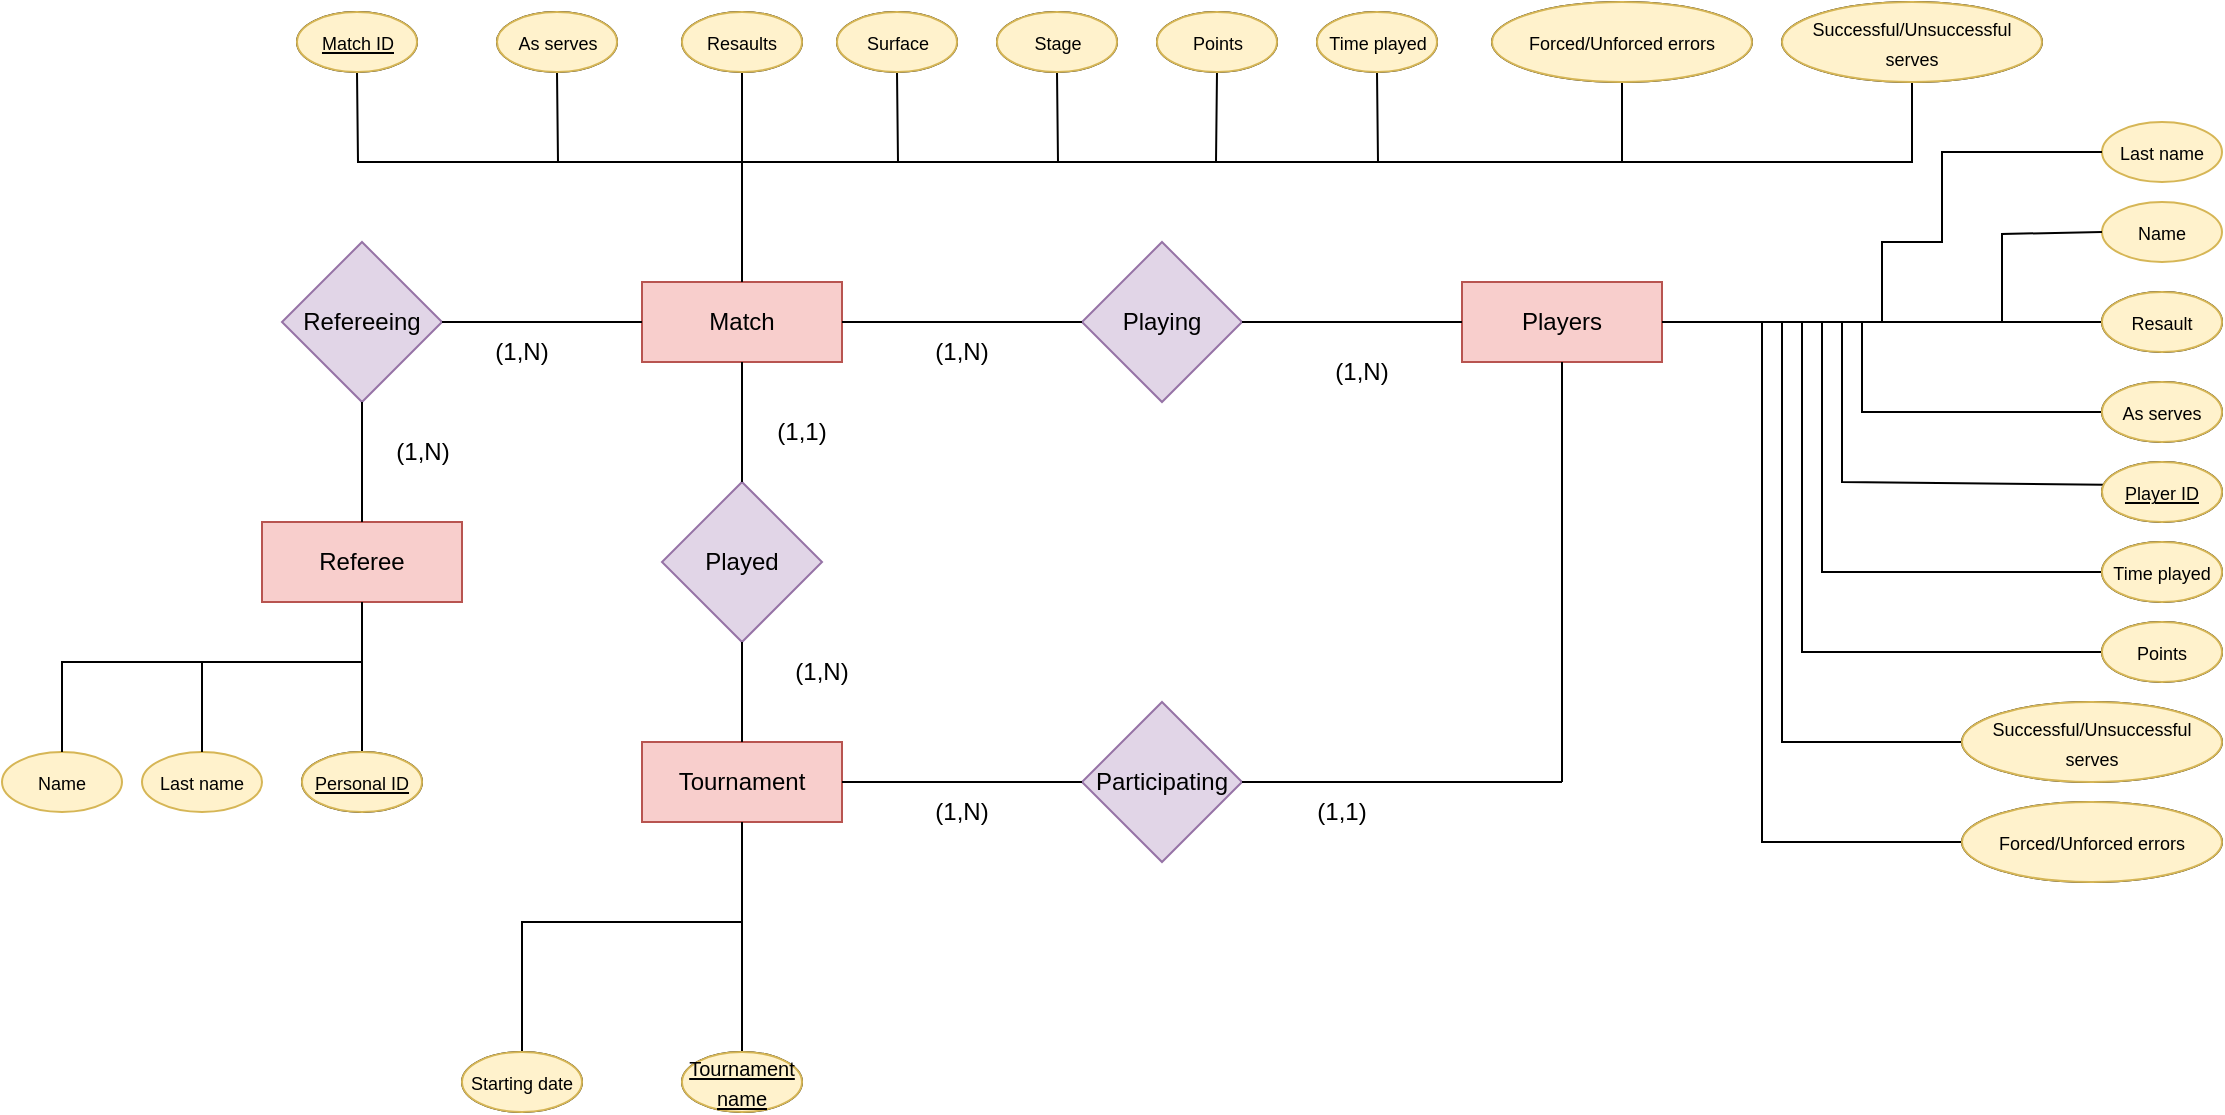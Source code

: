 <mxfile version="21.1.4">
  <diagram name="Page-1" id="ivi_GzzBbnTKShinMN6c">
    <mxGraphModel dx="851" dy="475" grid="1" gridSize="10" guides="1" tooltips="1" connect="1" arrows="1" fold="1" page="1" pageScale="1" pageWidth="850" pageHeight="1100" math="0" shadow="0">
      <root>
        <mxCell id="0" />
        <mxCell id="1" parent="0" />
        <mxCell id="JiS2Ytl3aRO11iRvN7Su-1" value="Played" style="rhombus;whiteSpace=wrap;html=1;fillColor=#e1d5e7;strokeColor=#9673a6;" parent="1" vertex="1">
          <mxGeometry x="570" y="480" width="80" height="80" as="geometry" />
        </mxCell>
        <mxCell id="JiS2Ytl3aRO11iRvN7Su-3" value="Tournament" style="rounded=0;whiteSpace=wrap;html=1;fillColor=#f8cecc;strokeColor=#b85450;" parent="1" vertex="1">
          <mxGeometry x="560" y="610" width="100" height="40" as="geometry" />
        </mxCell>
        <mxCell id="JiS2Ytl3aRO11iRvN7Su-4" value="" style="endArrow=none;html=1;rounded=0;exitX=0.5;exitY=0;exitDx=0;exitDy=0;entryX=0.5;entryY=1;entryDx=0;entryDy=0;" parent="1" source="JiS2Ytl3aRO11iRvN7Su-3" target="JiS2Ytl3aRO11iRvN7Su-1" edge="1">
          <mxGeometry width="50" height="50" relative="1" as="geometry">
            <mxPoint x="560" y="540" as="sourcePoint" />
            <mxPoint x="610" y="490" as="targetPoint" />
          </mxGeometry>
        </mxCell>
        <mxCell id="JiS2Ytl3aRO11iRvN7Su-6" value="Match" style="rounded=0;whiteSpace=wrap;html=1;fillColor=#f8cecc;strokeColor=#b85450;" parent="1" vertex="1">
          <mxGeometry x="560" y="380" width="100" height="40" as="geometry" />
        </mxCell>
        <mxCell id="JiS2Ytl3aRO11iRvN7Su-9" value="(1,N)" style="text;html=1;strokeColor=none;fillColor=none;align=center;verticalAlign=middle;whiteSpace=wrap;rounded=0;" parent="1" vertex="1">
          <mxGeometry x="620" y="560" width="60" height="30" as="geometry" />
        </mxCell>
        <mxCell id="JiS2Ytl3aRO11iRvN7Su-10" value="(1,1)" style="text;html=1;strokeColor=none;fillColor=none;align=center;verticalAlign=middle;whiteSpace=wrap;rounded=0;" parent="1" vertex="1">
          <mxGeometry x="610" y="440" width="60" height="30" as="geometry" />
        </mxCell>
        <mxCell id="JiS2Ytl3aRO11iRvN7Su-11" value="Refereeing" style="rhombus;whiteSpace=wrap;html=1;fillColor=#e1d5e7;strokeColor=#9673a6;" parent="1" vertex="1">
          <mxGeometry x="380" y="360" width="80" height="80" as="geometry" />
        </mxCell>
        <mxCell id="JiS2Ytl3aRO11iRvN7Su-15" value="" style="endArrow=none;html=1;rounded=0;exitX=1;exitY=0.5;exitDx=0;exitDy=0;" parent="1" source="JiS2Ytl3aRO11iRvN7Su-11" edge="1">
          <mxGeometry width="50" height="50" relative="1" as="geometry">
            <mxPoint x="510" y="450" as="sourcePoint" />
            <mxPoint x="560" y="400" as="targetPoint" />
          </mxGeometry>
        </mxCell>
        <mxCell id="JiS2Ytl3aRO11iRvN7Su-17" value="Referee" style="rounded=0;whiteSpace=wrap;html=1;fillColor=#f8cecc;strokeColor=#b85450;" parent="1" vertex="1">
          <mxGeometry x="370" y="500" width="100" height="40" as="geometry" />
        </mxCell>
        <mxCell id="JiS2Ytl3aRO11iRvN7Su-19" value="(1,N)" style="text;html=1;strokeColor=none;fillColor=none;align=center;verticalAlign=middle;whiteSpace=wrap;rounded=0;" parent="1" vertex="1">
          <mxGeometry x="470" y="400" width="60" height="30" as="geometry" />
        </mxCell>
        <mxCell id="JiS2Ytl3aRO11iRvN7Su-20" value="(1,N)" style="text;html=1;align=center;verticalAlign=middle;resizable=0;points=[];autosize=1;strokeColor=none;fillColor=none;" parent="1" vertex="1">
          <mxGeometry x="425" y="450" width="50" height="30" as="geometry" />
        </mxCell>
        <mxCell id="JiS2Ytl3aRO11iRvN7Su-22" value="Playing" style="rhombus;whiteSpace=wrap;html=1;fillColor=#e1d5e7;strokeColor=#9673a6;" parent="1" vertex="1">
          <mxGeometry x="780" y="360" width="80" height="80" as="geometry" />
        </mxCell>
        <mxCell id="JiS2Ytl3aRO11iRvN7Su-23" value="" style="endArrow=none;html=1;rounded=0;exitX=1;exitY=0.5;exitDx=0;exitDy=0;entryX=0;entryY=0.5;entryDx=0;entryDy=0;" parent="1" source="JiS2Ytl3aRO11iRvN7Su-6" target="JiS2Ytl3aRO11iRvN7Su-22" edge="1">
          <mxGeometry width="50" height="50" relative="1" as="geometry">
            <mxPoint x="680" y="450" as="sourcePoint" />
            <mxPoint x="730" y="400" as="targetPoint" />
          </mxGeometry>
        </mxCell>
        <mxCell id="JiS2Ytl3aRO11iRvN7Su-24" value="Players" style="rounded=0;whiteSpace=wrap;html=1;fillColor=#f8cecc;strokeColor=#b85450;" parent="1" vertex="1">
          <mxGeometry x="970" y="380" width="100" height="40" as="geometry" />
        </mxCell>
        <mxCell id="JiS2Ytl3aRO11iRvN7Su-26" value="(1,N)" style="text;html=1;strokeColor=none;fillColor=none;align=center;verticalAlign=middle;whiteSpace=wrap;rounded=0;" parent="1" vertex="1">
          <mxGeometry x="890" y="410" width="60" height="30" as="geometry" />
        </mxCell>
        <mxCell id="JiS2Ytl3aRO11iRvN7Su-27" value="(1,N)" style="text;html=1;strokeColor=none;fillColor=none;align=center;verticalAlign=middle;whiteSpace=wrap;rounded=0;" parent="1" vertex="1">
          <mxGeometry x="690" y="400" width="60" height="30" as="geometry" />
        </mxCell>
        <mxCell id="JiS2Ytl3aRO11iRvN7Su-29" value="Participating" style="rhombus;whiteSpace=wrap;html=1;fillColor=#e1d5e7;strokeColor=#9673a6;" parent="1" vertex="1">
          <mxGeometry x="780" y="590" width="80" height="80" as="geometry" />
        </mxCell>
        <mxCell id="JiS2Ytl3aRO11iRvN7Su-31" value="" style="endArrow=none;html=1;rounded=0;exitX=1;exitY=0.5;exitDx=0;exitDy=0;" parent="1" source="JiS2Ytl3aRO11iRvN7Su-3" edge="1">
          <mxGeometry width="50" height="50" relative="1" as="geometry">
            <mxPoint x="730" y="680" as="sourcePoint" />
            <mxPoint x="780" y="630" as="targetPoint" />
          </mxGeometry>
        </mxCell>
        <mxCell id="JiS2Ytl3aRO11iRvN7Su-33" value="(1,N)" style="text;html=1;strokeColor=none;fillColor=none;align=center;verticalAlign=middle;whiteSpace=wrap;rounded=0;" parent="1" vertex="1">
          <mxGeometry x="690" y="630" width="60" height="30" as="geometry" />
        </mxCell>
        <mxCell id="JiS2Ytl3aRO11iRvN7Su-35" value="&lt;font style=&quot;font-size: 9px;&quot;&gt;&lt;u&gt;Personal ID&lt;/u&gt;&lt;/font&gt;" style="ellipse;whiteSpace=wrap;html=1;" parent="1" vertex="1">
          <mxGeometry x="390" y="615" width="60" height="30" as="geometry" />
        </mxCell>
        <mxCell id="JiS2Ytl3aRO11iRvN7Su-36" value="" style="endArrow=none;html=1;rounded=0;entryX=0.5;entryY=0;entryDx=0;entryDy=0;" parent="1" target="gjMS_P8bk0o3SLN0zVJh-17" edge="1">
          <mxGeometry width="50" height="50" relative="1" as="geometry">
            <mxPoint x="420" y="540" as="sourcePoint" />
            <mxPoint x="419.81" y="560" as="targetPoint" />
          </mxGeometry>
        </mxCell>
        <mxCell id="JiS2Ytl3aRO11iRvN7Su-37" value="&lt;font size=&quot;1&quot;&gt;&lt;u&gt;Name&lt;/u&gt;&lt;/font&gt;" style="ellipse;whiteSpace=wrap;html=1;" parent="1" vertex="1">
          <mxGeometry x="580" y="765" width="60" height="30" as="geometry" />
        </mxCell>
        <mxCell id="JiS2Ytl3aRO11iRvN7Su-38" value="&lt;font size=&quot;1&quot;&gt;&lt;span style=&quot;font-size: 9px;&quot;&gt;Starting date&lt;/span&gt;&lt;/font&gt;" style="ellipse;whiteSpace=wrap;html=1;" parent="1" vertex="1">
          <mxGeometry x="470" y="765" width="60" height="30" as="geometry" />
        </mxCell>
        <mxCell id="JiS2Ytl3aRO11iRvN7Su-39" value="" style="endArrow=none;html=1;rounded=0;entryX=0.5;entryY=1;entryDx=0;entryDy=0;exitX=0.5;exitY=0;exitDx=0;exitDy=0;" parent="1" source="gjMS_P8bk0o3SLN0zVJh-18" target="JiS2Ytl3aRO11iRvN7Su-3" edge="1">
          <mxGeometry width="50" height="50" relative="1" as="geometry">
            <mxPoint x="560" y="690" as="sourcePoint" />
            <mxPoint x="610" y="640" as="targetPoint" />
          </mxGeometry>
        </mxCell>
        <mxCell id="JiS2Ytl3aRO11iRvN7Su-40" value="" style="endArrow=none;html=1;rounded=0;entryX=0.5;entryY=1;entryDx=0;entryDy=0;exitX=0.5;exitY=0;exitDx=0;exitDy=0;" parent="1" source="gjMS_P8bk0o3SLN0zVJh-19" target="JiS2Ytl3aRO11iRvN7Su-3" edge="1">
          <mxGeometry width="50" height="50" relative="1" as="geometry">
            <mxPoint x="570" y="700" as="sourcePoint" />
            <mxPoint x="620" y="660" as="targetPoint" />
            <Array as="points">
              <mxPoint x="500" y="700" />
              <mxPoint x="610" y="700" />
            </Array>
          </mxGeometry>
        </mxCell>
        <mxCell id="JiS2Ytl3aRO11iRvN7Su-61" value="&lt;font style=&quot;font-size: 9px;&quot;&gt;&lt;u&gt;Match ID&lt;/u&gt;&lt;/font&gt;" style="ellipse;whiteSpace=wrap;html=1;" parent="1" vertex="1">
          <mxGeometry x="387.5" y="245" width="60" height="30" as="geometry" />
        </mxCell>
        <mxCell id="JiS2Ytl3aRO11iRvN7Su-62" value="&lt;font size=&quot;1&quot;&gt;&lt;span style=&quot;font-size: 9px;&quot;&gt;Successful/Unsuccessful serves&lt;/span&gt;&lt;/font&gt;" style="ellipse;whiteSpace=wrap;html=1;" parent="1" vertex="1">
          <mxGeometry x="1130" y="240" width="130" height="40" as="geometry" />
        </mxCell>
        <mxCell id="JiS2Ytl3aRO11iRvN7Su-63" value="&lt;font size=&quot;1&quot;&gt;&lt;span style=&quot;font-size: 9px;&quot;&gt;As serves&lt;/span&gt;&lt;/font&gt;" style="ellipse;whiteSpace=wrap;html=1;" parent="1" vertex="1">
          <mxGeometry x="487.5" y="245" width="60" height="30" as="geometry" />
        </mxCell>
        <mxCell id="JiS2Ytl3aRO11iRvN7Su-64" value="&lt;font size=&quot;1&quot;&gt;&lt;span style=&quot;font-size: 9px;&quot;&gt;Points&lt;/span&gt;&lt;/font&gt;" style="ellipse;whiteSpace=wrap;html=1;" parent="1" vertex="1">
          <mxGeometry x="817.5" y="245" width="60" height="30" as="geometry" />
        </mxCell>
        <mxCell id="JiS2Ytl3aRO11iRvN7Su-68" value="&lt;font size=&quot;1&quot;&gt;&lt;span style=&quot;font-size: 9px;&quot;&gt;Forced/Unforced errors&lt;/span&gt;&lt;/font&gt;" style="ellipse;whiteSpace=wrap;html=1;" parent="1" vertex="1">
          <mxGeometry x="985" y="240" width="130" height="40" as="geometry" />
        </mxCell>
        <mxCell id="JiS2Ytl3aRO11iRvN7Su-69" value="&lt;font size=&quot;1&quot;&gt;&lt;span style=&quot;font-size: 9px;&quot;&gt;Time played&lt;/span&gt;&lt;/font&gt;" style="ellipse;whiteSpace=wrap;html=1;" parent="1" vertex="1">
          <mxGeometry x="897.5" y="245" width="60" height="30" as="geometry" />
        </mxCell>
        <mxCell id="JiS2Ytl3aRO11iRvN7Su-71" value="&lt;font size=&quot;1&quot;&gt;&lt;span style=&quot;font-size: 9px;&quot;&gt;Resaults&lt;/span&gt;&lt;/font&gt;" style="ellipse;whiteSpace=wrap;html=1;" parent="1" vertex="1">
          <mxGeometry x="580" y="245" width="60" height="30" as="geometry" />
        </mxCell>
        <mxCell id="JiS2Ytl3aRO11iRvN7Su-72" value="" style="endArrow=none;html=1;rounded=0;entryX=0.5;entryY=1;entryDx=0;entryDy=0;exitX=0.5;exitY=0;exitDx=0;exitDy=0;" parent="1" source="JiS2Ytl3aRO11iRvN7Su-6" target="JiS2Ytl3aRO11iRvN7Su-61" edge="1">
          <mxGeometry width="50" height="50" relative="1" as="geometry">
            <mxPoint x="610" y="260" as="sourcePoint" />
            <mxPoint x="660" y="210" as="targetPoint" />
            <Array as="points">
              <mxPoint x="610" y="320" />
              <mxPoint x="418" y="320" />
            </Array>
          </mxGeometry>
        </mxCell>
        <mxCell id="JiS2Ytl3aRO11iRvN7Su-73" value="" style="endArrow=none;html=1;rounded=0;entryX=0.5;entryY=1;entryDx=0;entryDy=0;exitX=0.5;exitY=0;exitDx=0;exitDy=0;" parent="1" source="JiS2Ytl3aRO11iRvN7Su-6" target="JiS2Ytl3aRO11iRvN7Su-62" edge="1">
          <mxGeometry width="50" height="50" relative="1" as="geometry">
            <mxPoint x="610" y="260" as="sourcePoint" />
            <mxPoint x="530" y="190" as="targetPoint" />
            <Array as="points">
              <mxPoint x="610" y="320" />
              <mxPoint x="1195" y="320" />
            </Array>
          </mxGeometry>
        </mxCell>
        <mxCell id="JiS2Ytl3aRO11iRvN7Su-75" value="" style="endArrow=none;html=1;rounded=0;entryX=0.5;entryY=1;entryDx=0;entryDy=0;exitX=0.5;exitY=0;exitDx=0;exitDy=0;" parent="1" source="JiS2Ytl3aRO11iRvN7Su-6" target="JiS2Ytl3aRO11iRvN7Su-71" edge="1">
          <mxGeometry width="50" height="50" relative="1" as="geometry">
            <mxPoint x="610" y="260" as="sourcePoint" />
            <mxPoint x="660" y="210" as="targetPoint" />
          </mxGeometry>
        </mxCell>
        <mxCell id="JiS2Ytl3aRO11iRvN7Su-76" value="" style="endArrow=none;html=1;rounded=0;entryX=0.5;entryY=1;entryDx=0;entryDy=0;exitX=0.5;exitY=0;exitDx=0;exitDy=0;" parent="1" source="JiS2Ytl3aRO11iRvN7Su-6" target="JiS2Ytl3aRO11iRvN7Su-63" edge="1">
          <mxGeometry width="50" height="50" relative="1" as="geometry">
            <mxPoint x="610" y="260" as="sourcePoint" />
            <mxPoint x="660" y="210" as="targetPoint" />
            <Array as="points">
              <mxPoint x="610" y="320" />
              <mxPoint x="518" y="320" />
            </Array>
          </mxGeometry>
        </mxCell>
        <mxCell id="JiS2Ytl3aRO11iRvN7Su-77" value="" style="endArrow=none;html=1;rounded=0;entryX=0.5;entryY=1;entryDx=0;entryDy=0;exitX=0.5;exitY=0;exitDx=0;exitDy=0;" parent="1" source="JiS2Ytl3aRO11iRvN7Su-6" target="JiS2Ytl3aRO11iRvN7Su-64" edge="1">
          <mxGeometry width="50" height="50" relative="1" as="geometry">
            <mxPoint x="610" y="260" as="sourcePoint" />
            <mxPoint x="660" y="210" as="targetPoint" />
            <Array as="points">
              <mxPoint x="610" y="320" />
              <mxPoint x="847" y="320" />
            </Array>
          </mxGeometry>
        </mxCell>
        <mxCell id="JiS2Ytl3aRO11iRvN7Su-78" value="" style="endArrow=none;html=1;rounded=0;entryX=0.5;entryY=1;entryDx=0;entryDy=0;exitX=0.5;exitY=0;exitDx=0;exitDy=0;" parent="1" source="JiS2Ytl3aRO11iRvN7Su-6" target="gjMS_P8bk0o3SLN0zVJh-9" edge="1">
          <mxGeometry width="50" height="50" relative="1" as="geometry">
            <mxPoint x="610" y="260" as="sourcePoint" />
            <mxPoint x="660" y="210" as="targetPoint" />
            <Array as="points">
              <mxPoint x="610" y="320" />
              <mxPoint x="1050" y="320" />
            </Array>
          </mxGeometry>
        </mxCell>
        <mxCell id="JiS2Ytl3aRO11iRvN7Su-79" value="" style="endArrow=none;html=1;rounded=0;entryX=0.5;entryY=1;entryDx=0;entryDy=0;exitX=0.5;exitY=0;exitDx=0;exitDy=0;" parent="1" source="JiS2Ytl3aRO11iRvN7Su-6" target="JiS2Ytl3aRO11iRvN7Su-69" edge="1">
          <mxGeometry width="50" height="50" relative="1" as="geometry">
            <mxPoint x="610" y="260" as="sourcePoint" />
            <mxPoint x="660" y="210" as="targetPoint" />
            <Array as="points">
              <mxPoint x="610" y="320" />
              <mxPoint x="928" y="320" />
            </Array>
          </mxGeometry>
        </mxCell>
        <mxCell id="JiS2Ytl3aRO11iRvN7Su-88" value="&lt;font size=&quot;1&quot;&gt;&lt;span style=&quot;font-size: 9px;&quot;&gt;Stage&lt;/span&gt;&lt;/font&gt;" style="ellipse;whiteSpace=wrap;html=1;" parent="1" vertex="1">
          <mxGeometry x="737.5" y="245" width="60" height="30" as="geometry" />
        </mxCell>
        <mxCell id="JiS2Ytl3aRO11iRvN7Su-89" value="" style="endArrow=none;html=1;rounded=0;entryX=0.5;entryY=1;entryDx=0;entryDy=0;exitX=0.5;exitY=0;exitDx=0;exitDy=0;" parent="1" source="JiS2Ytl3aRO11iRvN7Su-6" target="JiS2Ytl3aRO11iRvN7Su-88" edge="1">
          <mxGeometry width="50" height="50" relative="1" as="geometry">
            <mxPoint x="610" y="260" as="sourcePoint" />
            <mxPoint x="655" y="210" as="targetPoint" />
            <Array as="points">
              <mxPoint x="610" y="320" />
              <mxPoint x="768" y="320" />
            </Array>
          </mxGeometry>
        </mxCell>
        <mxCell id="JiS2Ytl3aRO11iRvN7Su-92" value="&lt;font size=&quot;1&quot;&gt;Surface&lt;/font&gt;" style="ellipse;whiteSpace=wrap;html=1;" parent="1" vertex="1">
          <mxGeometry x="657.5" y="245" width="60" height="30" as="geometry" />
        </mxCell>
        <mxCell id="JiS2Ytl3aRO11iRvN7Su-97" value="" style="endArrow=none;html=1;rounded=0;entryX=0.5;entryY=1;entryDx=0;entryDy=0;exitX=0.5;exitY=0;exitDx=0;exitDy=0;" parent="1" source="JiS2Ytl3aRO11iRvN7Su-6" target="JiS2Ytl3aRO11iRvN7Su-92" edge="1">
          <mxGeometry width="50" height="50" relative="1" as="geometry">
            <mxPoint x="620" y="280" as="sourcePoint" />
            <mxPoint x="660" y="210" as="targetPoint" />
            <Array as="points">
              <mxPoint x="610" y="320" />
              <mxPoint x="688" y="320" />
            </Array>
          </mxGeometry>
        </mxCell>
        <mxCell id="JiS2Ytl3aRO11iRvN7Su-99" value="" style="endArrow=none;html=1;rounded=0;" parent="1" edge="1">
          <mxGeometry width="50" height="50" relative="1" as="geometry">
            <mxPoint x="860" y="630" as="sourcePoint" />
            <mxPoint x="1020" y="630" as="targetPoint" />
          </mxGeometry>
        </mxCell>
        <mxCell id="JiS2Ytl3aRO11iRvN7Su-105" value="(1,1)" style="text;html=1;strokeColor=none;fillColor=none;align=center;verticalAlign=middle;whiteSpace=wrap;rounded=0;" parent="1" vertex="1">
          <mxGeometry x="880" y="630" width="60" height="30" as="geometry" />
        </mxCell>
        <mxCell id="JiS2Ytl3aRO11iRvN7Su-106" value="&lt;font style=&quot;font-size: 9px;&quot;&gt;&lt;u&gt;Personal ID&lt;/u&gt;&lt;/font&gt;" style="ellipse;whiteSpace=wrap;html=1;" parent="1" vertex="1">
          <mxGeometry x="1290" y="470" width="60" height="30" as="geometry" />
        </mxCell>
        <mxCell id="JiS2Ytl3aRO11iRvN7Su-107" value="&lt;font size=&quot;1&quot;&gt;&lt;span style=&quot;font-size: 9px;&quot;&gt;Successful/Unsuccessful serves&lt;/span&gt;&lt;/font&gt;" style="ellipse;whiteSpace=wrap;html=1;" parent="1" vertex="1">
          <mxGeometry x="1220" y="590" width="130" height="40" as="geometry" />
        </mxCell>
        <mxCell id="JiS2Ytl3aRO11iRvN7Su-108" value="&lt;font size=&quot;1&quot;&gt;&lt;span style=&quot;font-size: 9px;&quot;&gt;As serves&lt;/span&gt;&lt;/font&gt;" style="ellipse;whiteSpace=wrap;html=1;" parent="1" vertex="1">
          <mxGeometry x="1290" y="430" width="60" height="30" as="geometry" />
        </mxCell>
        <mxCell id="JiS2Ytl3aRO11iRvN7Su-109" value="&lt;font size=&quot;1&quot;&gt;&lt;span style=&quot;font-size: 9px;&quot;&gt;Time played&lt;/span&gt;&lt;/font&gt;" style="ellipse;whiteSpace=wrap;html=1;" parent="1" vertex="1">
          <mxGeometry x="1290" y="510" width="60" height="30" as="geometry" />
        </mxCell>
        <mxCell id="JiS2Ytl3aRO11iRvN7Su-110" value="&lt;font size=&quot;1&quot;&gt;&lt;span style=&quot;font-size: 9px;&quot;&gt;Forced/Unforced errors&lt;/span&gt;&lt;/font&gt;" style="ellipse;whiteSpace=wrap;html=1;" parent="1" vertex="1">
          <mxGeometry x="1220" y="640" width="130" height="40" as="geometry" />
        </mxCell>
        <mxCell id="JiS2Ytl3aRO11iRvN7Su-111" value="&lt;font size=&quot;1&quot;&gt;&lt;span style=&quot;font-size: 9px;&quot;&gt;Points&lt;/span&gt;&lt;/font&gt;" style="ellipse;whiteSpace=wrap;html=1;" parent="1" vertex="1">
          <mxGeometry x="1290" y="550" width="60" height="30" as="geometry" />
        </mxCell>
        <mxCell id="JiS2Ytl3aRO11iRvN7Su-112" value="&lt;font size=&quot;1&quot;&gt;&lt;span style=&quot;font-size: 9px;&quot;&gt;Resault&lt;/span&gt;&lt;/font&gt;" style="ellipse;whiteSpace=wrap;html=1;" parent="1" vertex="1">
          <mxGeometry x="1290" y="385" width="60" height="30" as="geometry" />
        </mxCell>
        <mxCell id="JiS2Ytl3aRO11iRvN7Su-117" value="" style="endArrow=none;html=1;rounded=0;entryX=0;entryY=0.5;entryDx=0;entryDy=0;exitX=1;exitY=0.5;exitDx=0;exitDy=0;" parent="1" source="JiS2Ytl3aRO11iRvN7Su-24" target="JiS2Ytl3aRO11iRvN7Su-112" edge="1">
          <mxGeometry width="50" height="50" relative="1" as="geometry">
            <mxPoint x="870" y="430" as="sourcePoint" />
            <mxPoint x="920" y="380" as="targetPoint" />
          </mxGeometry>
        </mxCell>
        <mxCell id="JiS2Ytl3aRO11iRvN7Su-118" value="" style="endArrow=none;html=1;rounded=0;entryX=0;entryY=0.5;entryDx=0;entryDy=0;exitX=1;exitY=0.5;exitDx=0;exitDy=0;" parent="1" source="JiS2Ytl3aRO11iRvN7Su-24" target="JiS2Ytl3aRO11iRvN7Su-108" edge="1">
          <mxGeometry width="50" height="50" relative="1" as="geometry">
            <mxPoint x="870" y="430" as="sourcePoint" />
            <mxPoint x="920" y="380" as="targetPoint" />
            <Array as="points">
              <mxPoint x="1170" y="400" />
              <mxPoint x="1170" y="445" />
            </Array>
          </mxGeometry>
        </mxCell>
        <mxCell id="JiS2Ytl3aRO11iRvN7Su-119" value="" style="endArrow=none;html=1;rounded=0;entryX=0.017;entryY=0.378;entryDx=0;entryDy=0;entryPerimeter=0;exitX=1;exitY=0.5;exitDx=0;exitDy=0;" parent="1" source="JiS2Ytl3aRO11iRvN7Su-24" target="JiS2Ytl3aRO11iRvN7Su-106" edge="1">
          <mxGeometry width="50" height="50" relative="1" as="geometry">
            <mxPoint x="870" y="430" as="sourcePoint" />
            <mxPoint x="1050" y="190" as="targetPoint" />
            <Array as="points">
              <mxPoint x="1160" y="400" />
              <mxPoint x="1160" y="480" />
            </Array>
          </mxGeometry>
        </mxCell>
        <mxCell id="JiS2Ytl3aRO11iRvN7Su-120" value="" style="endArrow=none;html=1;rounded=0;entryX=0;entryY=0.5;entryDx=0;entryDy=0;exitX=1;exitY=0.5;exitDx=0;exitDy=0;" parent="1" source="JiS2Ytl3aRO11iRvN7Su-24" target="JiS2Ytl3aRO11iRvN7Su-109" edge="1">
          <mxGeometry width="50" height="50" relative="1" as="geometry">
            <mxPoint x="1070" y="280" as="sourcePoint" />
            <mxPoint x="1050" y="230" as="targetPoint" />
            <Array as="points">
              <mxPoint x="1150" y="400" />
              <mxPoint x="1150" y="525" />
            </Array>
          </mxGeometry>
        </mxCell>
        <mxCell id="JiS2Ytl3aRO11iRvN7Su-121" value="" style="endArrow=none;html=1;rounded=0;entryX=0;entryY=0.5;entryDx=0;entryDy=0;exitX=1;exitY=0.5;exitDx=0;exitDy=0;" parent="1" source="JiS2Ytl3aRO11iRvN7Su-24" target="JiS2Ytl3aRO11iRvN7Su-111" edge="1">
          <mxGeometry width="50" height="50" relative="1" as="geometry">
            <mxPoint x="870" y="430" as="sourcePoint" />
            <mxPoint x="920" y="380" as="targetPoint" />
            <Array as="points">
              <mxPoint x="1140" y="400" />
              <mxPoint x="1140" y="565" />
            </Array>
          </mxGeometry>
        </mxCell>
        <mxCell id="JiS2Ytl3aRO11iRvN7Su-122" value="" style="endArrow=none;html=1;rounded=0;entryX=0;entryY=0.5;entryDx=0;entryDy=0;exitX=1;exitY=0.5;exitDx=0;exitDy=0;" parent="1" source="JiS2Ytl3aRO11iRvN7Su-24" target="JiS2Ytl3aRO11iRvN7Su-107" edge="1">
          <mxGeometry width="50" height="50" relative="1" as="geometry">
            <mxPoint x="870" y="430" as="sourcePoint" />
            <mxPoint x="920" y="380" as="targetPoint" />
            <Array as="points">
              <mxPoint x="1130" y="400" />
              <mxPoint x="1130" y="610" />
            </Array>
          </mxGeometry>
        </mxCell>
        <mxCell id="JiS2Ytl3aRO11iRvN7Su-123" value="" style="endArrow=none;html=1;rounded=0;entryX=0;entryY=0.5;entryDx=0;entryDy=0;exitX=1;exitY=0.5;exitDx=0;exitDy=0;" parent="1" source="JiS2Ytl3aRO11iRvN7Su-24" target="JiS2Ytl3aRO11iRvN7Su-110" edge="1">
          <mxGeometry width="50" height="50" relative="1" as="geometry">
            <mxPoint x="870" y="430" as="sourcePoint" />
            <mxPoint x="920" y="380" as="targetPoint" />
            <Array as="points">
              <mxPoint x="1120" y="400" />
              <mxPoint x="1120" y="660" />
            </Array>
          </mxGeometry>
        </mxCell>
        <mxCell id="gjMS_P8bk0o3SLN0zVJh-1" value="&lt;font size=&quot;1&quot;&gt;&lt;span style=&quot;font-size: 9px;&quot;&gt;Forced/Unforced errors&lt;/span&gt;&lt;/font&gt;" style="ellipse;whiteSpace=wrap;html=1;fillColor=#fff2cc;strokeColor=#d6b656;" parent="1" vertex="1">
          <mxGeometry x="1220" y="640" width="130" height="40" as="geometry" />
        </mxCell>
        <mxCell id="gjMS_P8bk0o3SLN0zVJh-2" value="&lt;font size=&quot;1&quot;&gt;&lt;span style=&quot;font-size: 9px;&quot;&gt;Successful/Unsuccessful serves&lt;/span&gt;&lt;/font&gt;" style="ellipse;whiteSpace=wrap;html=1;fillColor=#fff2cc;strokeColor=#d6b656;" parent="1" vertex="1">
          <mxGeometry x="1220" y="590" width="130" height="40" as="geometry" />
        </mxCell>
        <mxCell id="gjMS_P8bk0o3SLN0zVJh-3" value="&lt;font size=&quot;1&quot;&gt;&lt;span style=&quot;font-size: 9px;&quot;&gt;Points&lt;/span&gt;&lt;/font&gt;" style="ellipse;whiteSpace=wrap;html=1;fillColor=#fff2cc;strokeColor=#d6b656;" parent="1" vertex="1">
          <mxGeometry x="1290" y="550" width="60" height="30" as="geometry" />
        </mxCell>
        <mxCell id="gjMS_P8bk0o3SLN0zVJh-4" value="&lt;font size=&quot;1&quot;&gt;&lt;span style=&quot;font-size: 9px;&quot;&gt;Time played&lt;/span&gt;&lt;/font&gt;" style="ellipse;whiteSpace=wrap;html=1;fillColor=#fff2cc;strokeColor=#d6b656;" parent="1" vertex="1">
          <mxGeometry x="1290" y="510" width="60" height="30" as="geometry" />
        </mxCell>
        <mxCell id="gjMS_P8bk0o3SLN0zVJh-5" value="&lt;font style=&quot;font-size: 9px;&quot;&gt;&lt;u&gt;Player ID&lt;/u&gt;&lt;/font&gt;" style="ellipse;whiteSpace=wrap;html=1;fillColor=#fff2cc;strokeColor=#d6b656;" parent="1" vertex="1">
          <mxGeometry x="1290" y="470" width="60" height="30" as="geometry" />
        </mxCell>
        <mxCell id="gjMS_P8bk0o3SLN0zVJh-6" value="&lt;font size=&quot;1&quot;&gt;&lt;span style=&quot;font-size: 9px;&quot;&gt;As serves&lt;/span&gt;&lt;/font&gt;" style="ellipse;whiteSpace=wrap;html=1;fillColor=#fff2cc;strokeColor=#d6b656;" parent="1" vertex="1">
          <mxGeometry x="1290" y="430" width="60" height="30" as="geometry" />
        </mxCell>
        <mxCell id="gjMS_P8bk0o3SLN0zVJh-7" value="&lt;font size=&quot;1&quot;&gt;&lt;span style=&quot;font-size: 9px;&quot;&gt;Resault&lt;/span&gt;&lt;/font&gt;" style="ellipse;whiteSpace=wrap;html=1;fillColor=#fff2cc;strokeColor=#d6b656;" parent="1" vertex="1">
          <mxGeometry x="1290" y="385" width="60" height="30" as="geometry" />
        </mxCell>
        <mxCell id="gjMS_P8bk0o3SLN0zVJh-8" value="&lt;font size=&quot;1&quot;&gt;&lt;span style=&quot;font-size: 9px;&quot;&gt;Time played&lt;/span&gt;&lt;/font&gt;" style="ellipse;whiteSpace=wrap;html=1;fillColor=#fff2cc;strokeColor=#d6b656;" parent="1" vertex="1">
          <mxGeometry x="897.5" y="245" width="60" height="30" as="geometry" />
        </mxCell>
        <mxCell id="gjMS_P8bk0o3SLN0zVJh-9" value="&lt;font size=&quot;1&quot;&gt;&lt;span style=&quot;font-size: 9px;&quot;&gt;Forced/Unforced errors&lt;/span&gt;&lt;/font&gt;" style="ellipse;whiteSpace=wrap;html=1;fillColor=#fff2cc;strokeColor=#d6b656;" parent="1" vertex="1">
          <mxGeometry x="985" y="240" width="130" height="40" as="geometry" />
        </mxCell>
        <mxCell id="gjMS_P8bk0o3SLN0zVJh-10" value="&lt;font size=&quot;1&quot;&gt;&lt;span style=&quot;font-size: 9px;&quot;&gt;Points&lt;/span&gt;&lt;/font&gt;" style="ellipse;whiteSpace=wrap;html=1;fillColor=#fff2cc;strokeColor=#d6b656;" parent="1" vertex="1">
          <mxGeometry x="817.5" y="245" width="60" height="30" as="geometry" />
        </mxCell>
        <mxCell id="gjMS_P8bk0o3SLN0zVJh-11" value="&lt;font size=&quot;1&quot;&gt;&lt;span style=&quot;font-size: 9px;&quot;&gt;Stage&lt;/span&gt;&lt;/font&gt;" style="ellipse;whiteSpace=wrap;html=1;fillColor=#fff2cc;strokeColor=#d6b656;" parent="1" vertex="1">
          <mxGeometry x="737.5" y="245" width="60" height="30" as="geometry" />
        </mxCell>
        <mxCell id="gjMS_P8bk0o3SLN0zVJh-12" value="&lt;font style=&quot;font-size: 9px;&quot;&gt;Surface&lt;/font&gt;" style="ellipse;whiteSpace=wrap;html=1;fillColor=#fff2cc;strokeColor=#d6b656;" parent="1" vertex="1">
          <mxGeometry x="657.5" y="245" width="60" height="30" as="geometry" />
        </mxCell>
        <mxCell id="gjMS_P8bk0o3SLN0zVJh-13" value="&lt;font size=&quot;1&quot;&gt;&lt;span style=&quot;font-size: 9px;&quot;&gt;Resaults&lt;/span&gt;&lt;/font&gt;" style="ellipse;whiteSpace=wrap;html=1;fillColor=#fff2cc;strokeColor=#d6b656;" parent="1" vertex="1">
          <mxGeometry x="580" y="245" width="60" height="30" as="geometry" />
        </mxCell>
        <mxCell id="gjMS_P8bk0o3SLN0zVJh-14" value="&lt;font size=&quot;1&quot;&gt;&lt;span style=&quot;font-size: 9px;&quot;&gt;As serves&lt;/span&gt;&lt;/font&gt;" style="ellipse;whiteSpace=wrap;html=1;fillColor=#fff2cc;strokeColor=#d6b656;" parent="1" vertex="1">
          <mxGeometry x="487.5" y="245" width="60" height="30" as="geometry" />
        </mxCell>
        <mxCell id="gjMS_P8bk0o3SLN0zVJh-15" value="&lt;font size=&quot;1&quot;&gt;&lt;span style=&quot;font-size: 9px;&quot;&gt;Successful/Unsuccessful serves&lt;/span&gt;&lt;/font&gt;" style="ellipse;whiteSpace=wrap;html=1;fillColor=#fff2cc;strokeColor=#d6b656;" parent="1" vertex="1">
          <mxGeometry x="1130" y="240" width="130" height="40" as="geometry" />
        </mxCell>
        <mxCell id="gjMS_P8bk0o3SLN0zVJh-16" value="&lt;font style=&quot;font-size: 9px;&quot;&gt;&lt;u&gt;Match ID&lt;/u&gt;&lt;/font&gt;" style="ellipse;whiteSpace=wrap;html=1;fillColor=#fff2cc;strokeColor=#d6b656;" parent="1" vertex="1">
          <mxGeometry x="387.5" y="245" width="60" height="30" as="geometry" />
        </mxCell>
        <mxCell id="gjMS_P8bk0o3SLN0zVJh-17" value="&lt;font style=&quot;font-size: 9px;&quot;&gt;&lt;u&gt;Personal ID&lt;/u&gt;&lt;/font&gt;" style="ellipse;whiteSpace=wrap;html=1;fillColor=#fff2cc;strokeColor=#d6b656;" parent="1" vertex="1">
          <mxGeometry x="390" y="615" width="60" height="30" as="geometry" />
        </mxCell>
        <mxCell id="gjMS_P8bk0o3SLN0zVJh-18" value="&lt;font size=&quot;1&quot;&gt;&lt;u&gt;Tournament name&lt;/u&gt;&lt;/font&gt;" style="ellipse;whiteSpace=wrap;html=1;fillColor=#fff2cc;strokeColor=#d6b656;" parent="1" vertex="1">
          <mxGeometry x="580" y="765" width="60" height="30" as="geometry" />
        </mxCell>
        <mxCell id="gjMS_P8bk0o3SLN0zVJh-19" value="&lt;font size=&quot;1&quot;&gt;&lt;span style=&quot;font-size: 9px;&quot;&gt;Starting date&lt;/span&gt;&lt;/font&gt;" style="ellipse;whiteSpace=wrap;html=1;fillColor=#fff2cc;strokeColor=#d6b656;" parent="1" vertex="1">
          <mxGeometry x="470" y="765" width="60" height="30" as="geometry" />
        </mxCell>
        <mxCell id="Bej20b6Pe66RZADNoCV_-3" value="" style="endArrow=none;html=1;rounded=0;entryX=0;entryY=0.5;entryDx=0;entryDy=0;" parent="1" target="JiS2Ytl3aRO11iRvN7Su-24" edge="1">
          <mxGeometry width="50" height="50" relative="1" as="geometry">
            <mxPoint x="860" y="400" as="sourcePoint" />
            <mxPoint x="910" y="350" as="targetPoint" />
          </mxGeometry>
        </mxCell>
        <mxCell id="Bej20b6Pe66RZADNoCV_-4" value="" style="endArrow=none;html=1;rounded=0;entryX=0.5;entryY=1;entryDx=0;entryDy=0;" parent="1" target="JiS2Ytl3aRO11iRvN7Su-11" edge="1">
          <mxGeometry width="50" height="50" relative="1" as="geometry">
            <mxPoint x="420" y="500" as="sourcePoint" />
            <mxPoint x="470" y="450" as="targetPoint" />
          </mxGeometry>
        </mxCell>
        <mxCell id="Bej20b6Pe66RZADNoCV_-5" value="" style="endArrow=none;html=1;rounded=0;entryX=0.5;entryY=1;entryDx=0;entryDy=0;" parent="1" target="JiS2Ytl3aRO11iRvN7Su-6" edge="1">
          <mxGeometry width="50" height="50" relative="1" as="geometry">
            <mxPoint x="610" y="480" as="sourcePoint" />
            <mxPoint x="660" y="430" as="targetPoint" />
          </mxGeometry>
        </mxCell>
        <mxCell id="Bej20b6Pe66RZADNoCV_-6" value="" style="endArrow=none;html=1;rounded=0;entryX=0.5;entryY=1;entryDx=0;entryDy=0;" parent="1" target="JiS2Ytl3aRO11iRvN7Su-24" edge="1">
          <mxGeometry width="50" height="50" relative="1" as="geometry">
            <mxPoint x="1020" y="630" as="sourcePoint" />
            <mxPoint x="1010" y="450" as="targetPoint" />
          </mxGeometry>
        </mxCell>
        <mxCell id="uOMkGAnZob9GP4pYXzT7-1" value="&lt;font size=&quot;1&quot;&gt;&lt;span style=&quot;font-size: 9px;&quot;&gt;Name&lt;/span&gt;&lt;/font&gt;" style="ellipse;whiteSpace=wrap;html=1;fillColor=#fff2cc;strokeColor=#d6b656;" parent="1" vertex="1">
          <mxGeometry x="240" y="615" width="60" height="30" as="geometry" />
        </mxCell>
        <mxCell id="uOMkGAnZob9GP4pYXzT7-2" value="&lt;font size=&quot;1&quot;&gt;&lt;span style=&quot;font-size: 9px;&quot;&gt;Last name&lt;/span&gt;&lt;/font&gt;" style="ellipse;whiteSpace=wrap;html=1;fillColor=#fff2cc;strokeColor=#d6b656;" parent="1" vertex="1">
          <mxGeometry x="310" y="615" width="60" height="30" as="geometry" />
        </mxCell>
        <mxCell id="uOMkGAnZob9GP4pYXzT7-3" value="" style="endArrow=none;html=1;rounded=0;" parent="1" edge="1">
          <mxGeometry width="50" height="50" relative="1" as="geometry">
            <mxPoint x="340" y="615" as="sourcePoint" />
            <mxPoint x="420" y="570" as="targetPoint" />
            <Array as="points">
              <mxPoint x="340" y="570" />
            </Array>
          </mxGeometry>
        </mxCell>
        <mxCell id="uOMkGAnZob9GP4pYXzT7-4" value="" style="endArrow=none;html=1;rounded=0;exitX=0.5;exitY=0;exitDx=0;exitDy=0;" parent="1" source="uOMkGAnZob9GP4pYXzT7-1" edge="1">
          <mxGeometry width="50" height="50" relative="1" as="geometry">
            <mxPoint x="280" y="580" as="sourcePoint" />
            <mxPoint x="420" y="570" as="targetPoint" />
            <Array as="points">
              <mxPoint x="270" y="570" />
            </Array>
          </mxGeometry>
        </mxCell>
        <mxCell id="uOMkGAnZob9GP4pYXzT7-10" value="&lt;font size=&quot;1&quot;&gt;&lt;span style=&quot;font-size: 9px;&quot;&gt;Last name&lt;/span&gt;&lt;/font&gt;" style="ellipse;whiteSpace=wrap;html=1;fillColor=#fff2cc;strokeColor=#d6b656;" parent="1" vertex="1">
          <mxGeometry x="1290" y="300" width="60" height="30" as="geometry" />
        </mxCell>
        <mxCell id="uOMkGAnZob9GP4pYXzT7-11" value="&lt;font size=&quot;1&quot;&gt;&lt;span style=&quot;font-size: 9px;&quot;&gt;Name&lt;/span&gt;&lt;/font&gt;" style="ellipse;whiteSpace=wrap;html=1;fillColor=#fff2cc;strokeColor=#d6b656;" parent="1" vertex="1">
          <mxGeometry x="1290" y="340" width="60" height="30" as="geometry" />
        </mxCell>
        <mxCell id="uOMkGAnZob9GP4pYXzT7-12" value="" style="endArrow=none;html=1;rounded=0;entryX=0;entryY=0.5;entryDx=0;entryDy=0;" parent="1" target="uOMkGAnZob9GP4pYXzT7-10" edge="1">
          <mxGeometry width="50" height="50" relative="1" as="geometry">
            <mxPoint x="1180" y="400" as="sourcePoint" />
            <mxPoint x="1250" y="340" as="targetPoint" />
            <Array as="points">
              <mxPoint x="1180" y="360" />
              <mxPoint x="1210" y="360" />
              <mxPoint x="1210" y="315" />
            </Array>
          </mxGeometry>
        </mxCell>
        <mxCell id="uOMkGAnZob9GP4pYXzT7-13" value="" style="endArrow=none;html=1;rounded=0;entryX=0;entryY=0.5;entryDx=0;entryDy=0;exitX=1;exitY=0.5;exitDx=0;exitDy=0;" parent="1" source="JiS2Ytl3aRO11iRvN7Su-24" target="uOMkGAnZob9GP4pYXzT7-11" edge="1">
          <mxGeometry width="50" height="50" relative="1" as="geometry">
            <mxPoint x="1230" y="390" as="sourcePoint" />
            <mxPoint x="1280" y="340" as="targetPoint" />
            <Array as="points">
              <mxPoint x="1240" y="400" />
              <mxPoint x="1240" y="356" />
            </Array>
          </mxGeometry>
        </mxCell>
      </root>
    </mxGraphModel>
  </diagram>
</mxfile>
